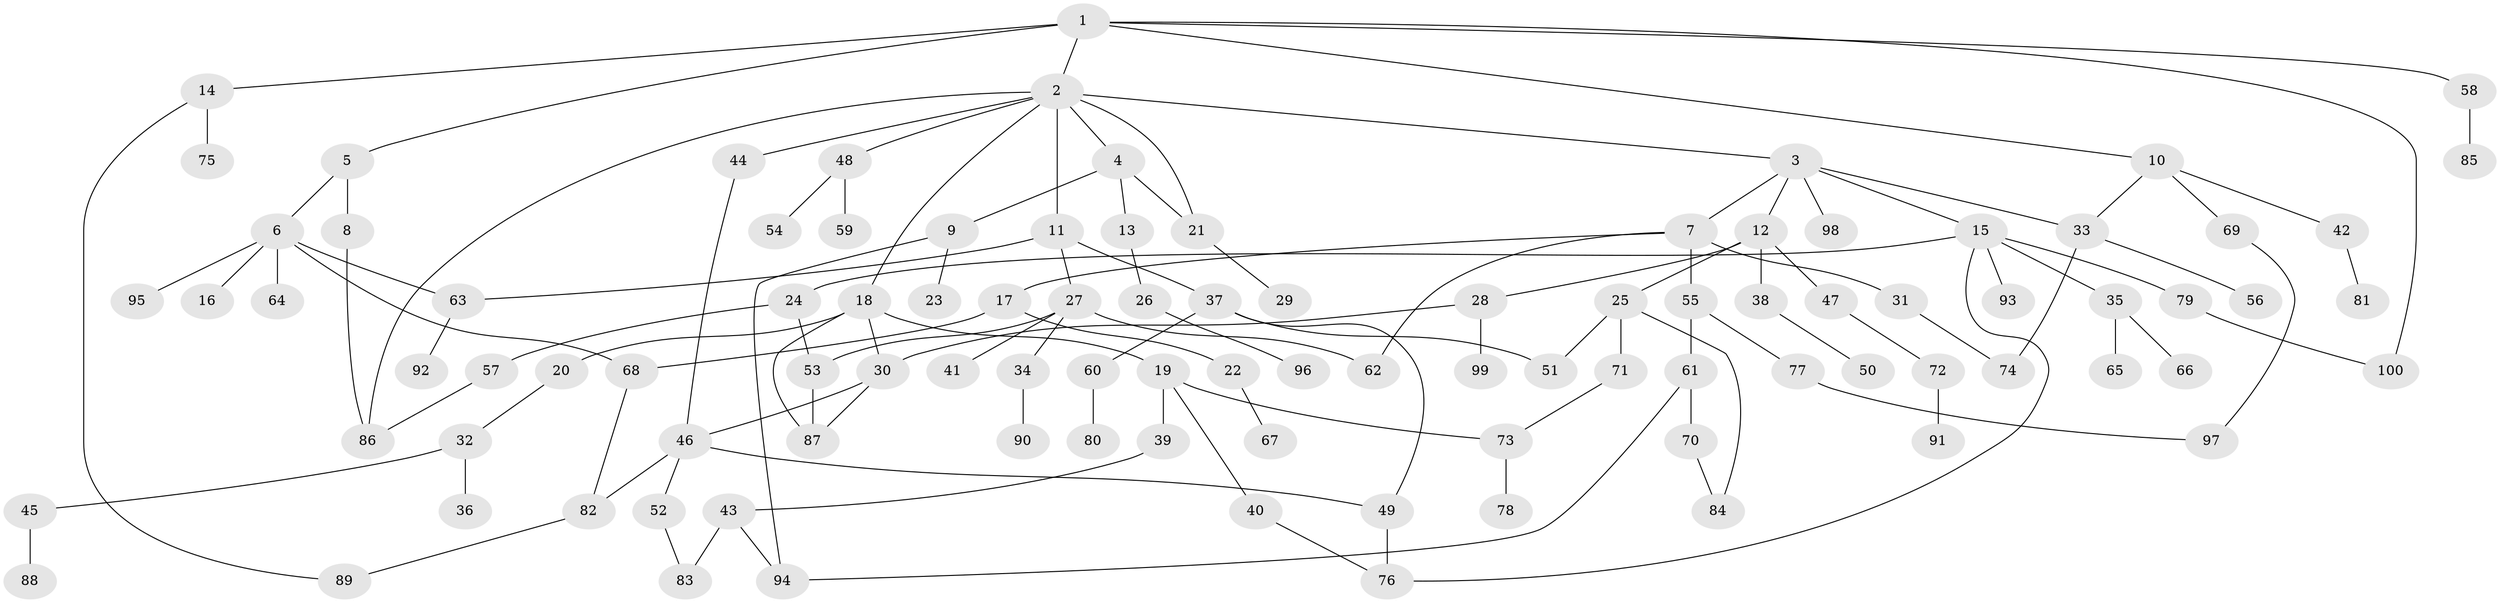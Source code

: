 // Generated by graph-tools (version 1.1) at 2025/38/02/21/25 10:38:51]
// undirected, 100 vertices, 125 edges
graph export_dot {
graph [start="1"]
  node [color=gray90,style=filled];
  1;
  2;
  3;
  4;
  5;
  6;
  7;
  8;
  9;
  10;
  11;
  12;
  13;
  14;
  15;
  16;
  17;
  18;
  19;
  20;
  21;
  22;
  23;
  24;
  25;
  26;
  27;
  28;
  29;
  30;
  31;
  32;
  33;
  34;
  35;
  36;
  37;
  38;
  39;
  40;
  41;
  42;
  43;
  44;
  45;
  46;
  47;
  48;
  49;
  50;
  51;
  52;
  53;
  54;
  55;
  56;
  57;
  58;
  59;
  60;
  61;
  62;
  63;
  64;
  65;
  66;
  67;
  68;
  69;
  70;
  71;
  72;
  73;
  74;
  75;
  76;
  77;
  78;
  79;
  80;
  81;
  82;
  83;
  84;
  85;
  86;
  87;
  88;
  89;
  90;
  91;
  92;
  93;
  94;
  95;
  96;
  97;
  98;
  99;
  100;
  1 -- 2;
  1 -- 5;
  1 -- 10;
  1 -- 14;
  1 -- 58;
  1 -- 100;
  2 -- 3;
  2 -- 4;
  2 -- 11;
  2 -- 18;
  2 -- 44;
  2 -- 48;
  2 -- 86;
  2 -- 21;
  3 -- 7;
  3 -- 12;
  3 -- 15;
  3 -- 98;
  3 -- 33;
  4 -- 9;
  4 -- 13;
  4 -- 21;
  5 -- 6;
  5 -- 8;
  6 -- 16;
  6 -- 63;
  6 -- 64;
  6 -- 68;
  6 -- 95;
  7 -- 17;
  7 -- 31;
  7 -- 55;
  7 -- 62;
  8 -- 86;
  9 -- 23;
  9 -- 94;
  10 -- 33;
  10 -- 42;
  10 -- 69;
  11 -- 27;
  11 -- 37;
  11 -- 63;
  12 -- 25;
  12 -- 28;
  12 -- 38;
  12 -- 47;
  13 -- 26;
  14 -- 75;
  14 -- 89;
  15 -- 24;
  15 -- 35;
  15 -- 79;
  15 -- 93;
  15 -- 76;
  17 -- 22;
  17 -- 68;
  18 -- 19;
  18 -- 20;
  18 -- 87;
  18 -- 30;
  19 -- 39;
  19 -- 40;
  19 -- 73;
  20 -- 32;
  21 -- 29;
  22 -- 67;
  24 -- 57;
  24 -- 53;
  25 -- 71;
  25 -- 84;
  25 -- 51;
  26 -- 96;
  27 -- 34;
  27 -- 41;
  27 -- 53;
  27 -- 62;
  28 -- 30;
  28 -- 99;
  30 -- 46;
  30 -- 87;
  31 -- 74;
  32 -- 36;
  32 -- 45;
  33 -- 56;
  33 -- 74;
  34 -- 90;
  35 -- 65;
  35 -- 66;
  37 -- 49;
  37 -- 51;
  37 -- 60;
  38 -- 50;
  39 -- 43;
  40 -- 76;
  42 -- 81;
  43 -- 83;
  43 -- 94;
  44 -- 46;
  45 -- 88;
  46 -- 52;
  46 -- 82;
  46 -- 49;
  47 -- 72;
  48 -- 54;
  48 -- 59;
  49 -- 76;
  52 -- 83;
  53 -- 87;
  55 -- 61;
  55 -- 77;
  57 -- 86;
  58 -- 85;
  60 -- 80;
  61 -- 70;
  61 -- 94;
  63 -- 92;
  68 -- 82;
  69 -- 97;
  70 -- 84;
  71 -- 73;
  72 -- 91;
  73 -- 78;
  77 -- 97;
  79 -- 100;
  82 -- 89;
}
